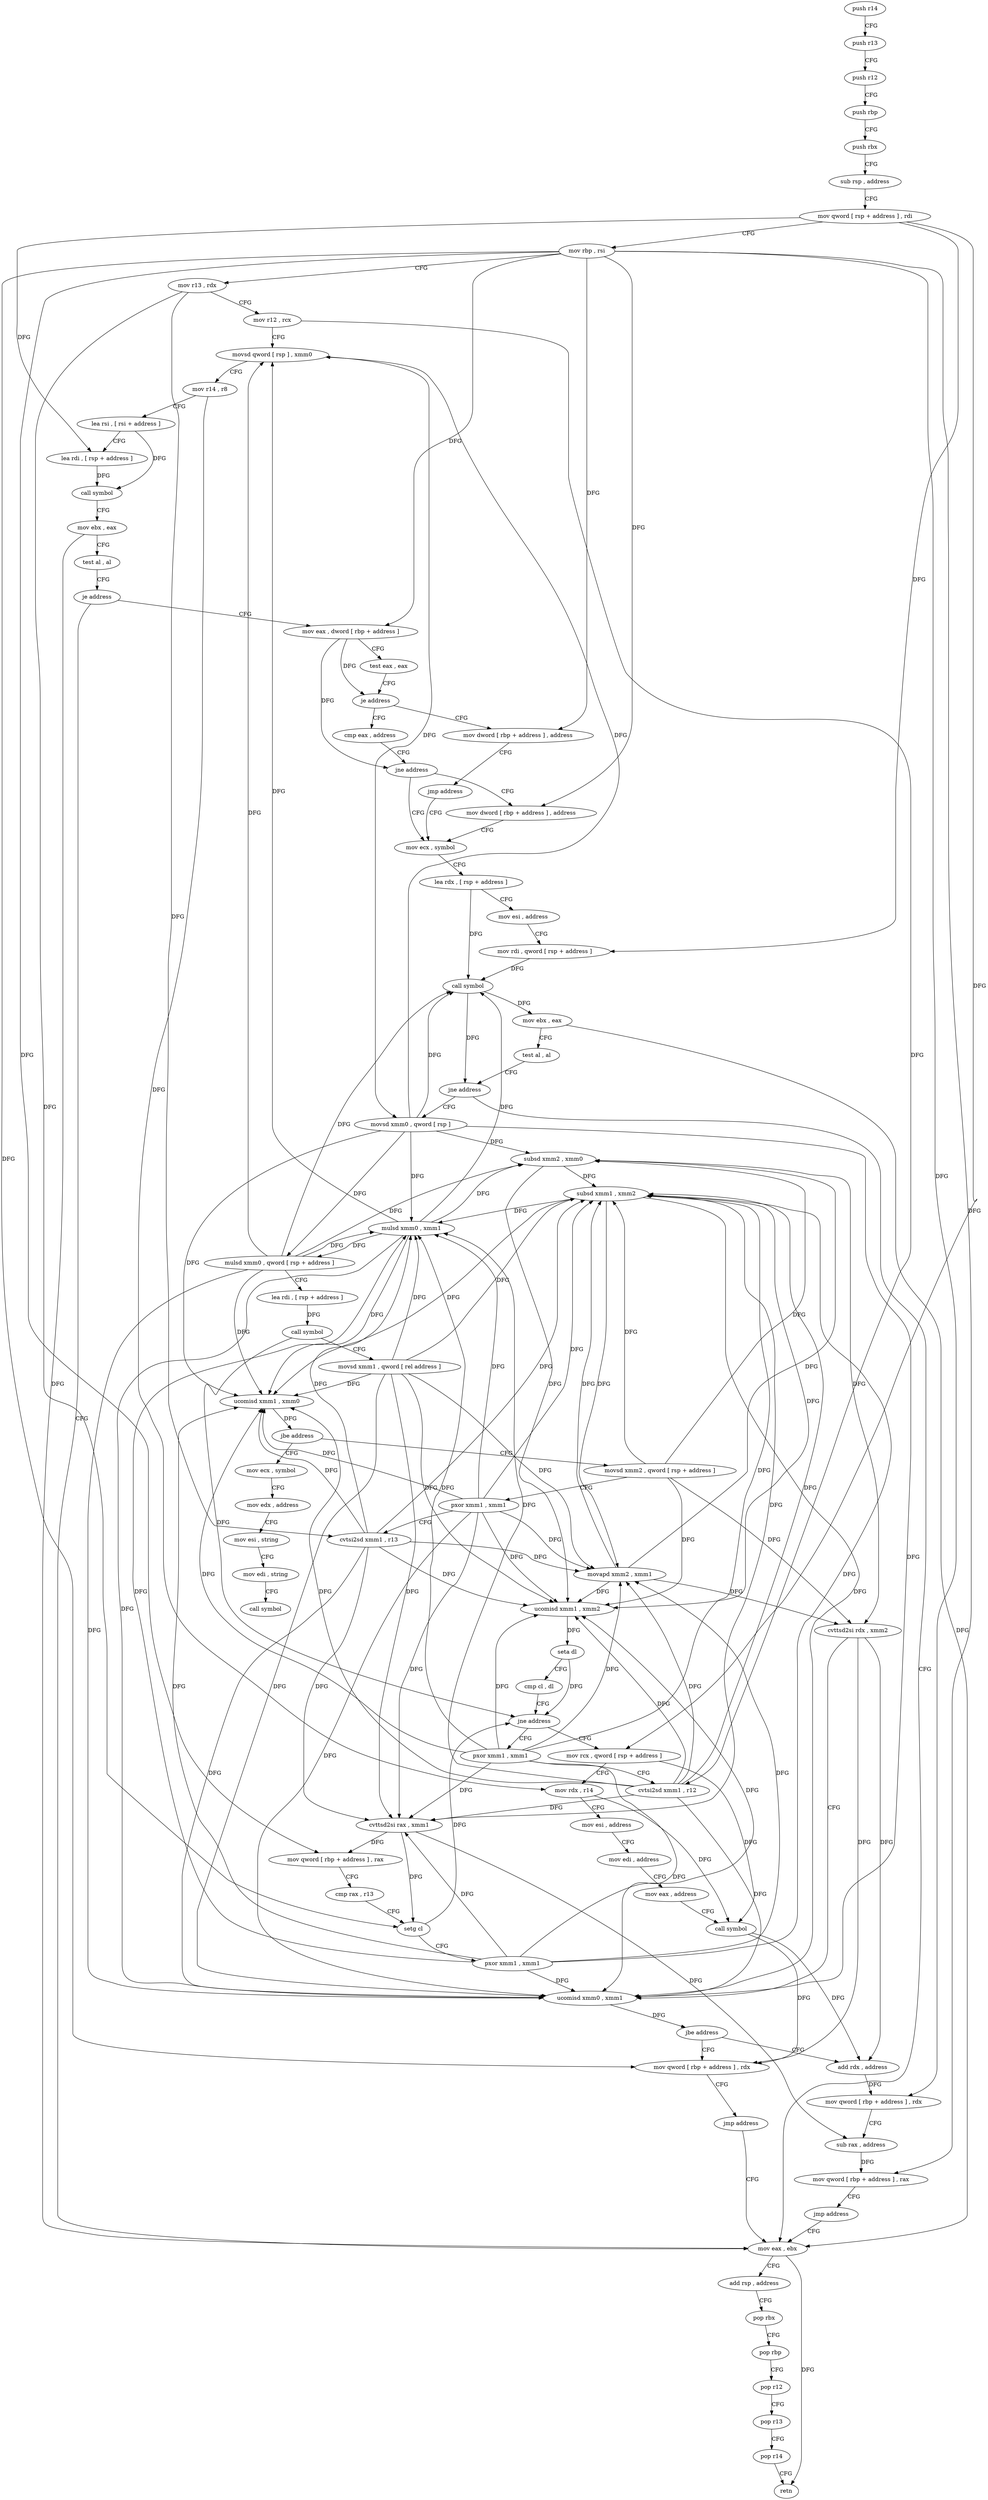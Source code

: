 digraph "func" {
"4244841" [label = "push r14" ]
"4244843" [label = "push r13" ]
"4244845" [label = "push r12" ]
"4244847" [label = "push rbp" ]
"4244848" [label = "push rbx" ]
"4244849" [label = "sub rsp , address" ]
"4244853" [label = "mov qword [ rsp + address ] , rdi" ]
"4244858" [label = "mov rbp , rsi" ]
"4244861" [label = "mov r13 , rdx" ]
"4244864" [label = "mov r12 , rcx" ]
"4244867" [label = "movsd qword [ rsp ] , xmm0" ]
"4244872" [label = "mov r14 , r8" ]
"4244875" [label = "lea rsi , [ rsi + address ]" ]
"4244879" [label = "lea rdi , [ rsp + address ]" ]
"4244884" [label = "call symbol" ]
"4244889" [label = "mov ebx , eax" ]
"4244891" [label = "test al , al" ]
"4244893" [label = "je address" ]
"4244945" [label = "mov eax , ebx" ]
"4244895" [label = "mov eax , dword [ rbp + address ]" ]
"4244947" [label = "add rsp , address" ]
"4244951" [label = "pop rbx" ]
"4244952" [label = "pop rbp" ]
"4244953" [label = "pop r12" ]
"4244955" [label = "pop r13" ]
"4244957" [label = "pop r14" ]
"4244959" [label = "retn" ]
"4244898" [label = "test eax , eax" ]
"4244900" [label = "je address" ]
"4244960" [label = "mov dword [ rbp + address ] , address" ]
"4244902" [label = "cmp eax , address" ]
"4244967" [label = "jmp address" ]
"4244914" [label = "mov ecx , symbol" ]
"4244905" [label = "jne address" ]
"4244907" [label = "mov dword [ rbp + address ] , address" ]
"4244919" [label = "lea rdx , [ rsp + address ]" ]
"4244924" [label = "mov esi , address" ]
"4244929" [label = "mov rdi , qword [ rsp + address ]" ]
"4244934" [label = "call symbol" ]
"4244939" [label = "mov ebx , eax" ]
"4244941" [label = "test al , al" ]
"4244943" [label = "jne address" ]
"4244969" [label = "movsd xmm0 , qword [ rsp ]" ]
"4244974" [label = "mulsd xmm0 , qword [ rsp + address ]" ]
"4244980" [label = "lea rdi , [ rsp + address ]" ]
"4244985" [label = "call symbol" ]
"4244990" [label = "movsd xmm1 , qword [ rel address ]" ]
"4244998" [label = "mulsd xmm0 , xmm1" ]
"4245002" [label = "ucomisd xmm1 , xmm0" ]
"4245006" [label = "jbe address" ]
"4245109" [label = "mov ecx , symbol" ]
"4245008" [label = "movsd xmm2 , qword [ rsp + address ]" ]
"4245114" [label = "mov edx , address" ]
"4245119" [label = "mov esi , string" ]
"4245124" [label = "mov edi , string" ]
"4245129" [label = "call symbol" ]
"4245014" [label = "pxor xmm1 , xmm1" ]
"4245018" [label = "cvtsi2sd xmm1 , r13" ]
"4245023" [label = "subsd xmm1 , xmm2" ]
"4245027" [label = "cvttsd2si rax , xmm1" ]
"4245032" [label = "mov qword [ rbp + address ] , rax" ]
"4245036" [label = "cmp rax , r13" ]
"4245039" [label = "setg cl" ]
"4245042" [label = "pxor xmm1 , xmm1" ]
"4245046" [label = "ucomisd xmm1 , xmm2" ]
"4245050" [label = "seta dl" ]
"4245053" [label = "cmp cl , dl" ]
"4245055" [label = "jne address" ]
"4245134" [label = "mov rcx , qword [ rsp + address ]" ]
"4245057" [label = "pxor xmm1 , xmm1" ]
"4245139" [label = "mov rdx , r14" ]
"4245142" [label = "mov esi , address" ]
"4245147" [label = "mov edi , address" ]
"4245152" [label = "mov eax , address" ]
"4245157" [label = "call symbol" ]
"4245162" [label = "mov qword [ rbp + address ] , rdx" ]
"4245061" [label = "cvtsi2sd xmm1 , r12" ]
"4245066" [label = "movapd xmm2 , xmm1" ]
"4245070" [label = "subsd xmm2 , xmm0" ]
"4245074" [label = "cvttsd2si rdx , xmm2" ]
"4245079" [label = "ucomisd xmm0 , xmm1" ]
"4245083" [label = "jbe address" ]
"4245085" [label = "add rdx , address" ]
"4245166" [label = "jmp address" ]
"4245092" [label = "mov qword [ rbp + address ] , rdx" ]
"4245096" [label = "sub rax , address" ]
"4245100" [label = "mov qword [ rbp + address ] , rax" ]
"4245104" [label = "jmp address" ]
"4244841" -> "4244843" [ label = "CFG" ]
"4244843" -> "4244845" [ label = "CFG" ]
"4244845" -> "4244847" [ label = "CFG" ]
"4244847" -> "4244848" [ label = "CFG" ]
"4244848" -> "4244849" [ label = "CFG" ]
"4244849" -> "4244853" [ label = "CFG" ]
"4244853" -> "4244858" [ label = "CFG" ]
"4244853" -> "4244929" [ label = "DFG" ]
"4244853" -> "4245134" [ label = "DFG" ]
"4244853" -> "4244879" [ label = "DFG" ]
"4244858" -> "4244861" [ label = "CFG" ]
"4244858" -> "4244895" [ label = "DFG" ]
"4244858" -> "4244960" [ label = "DFG" ]
"4244858" -> "4244907" [ label = "DFG" ]
"4244858" -> "4245032" [ label = "DFG" ]
"4244858" -> "4245162" [ label = "DFG" ]
"4244858" -> "4245092" [ label = "DFG" ]
"4244858" -> "4245100" [ label = "DFG" ]
"4244861" -> "4244864" [ label = "CFG" ]
"4244861" -> "4245018" [ label = "DFG" ]
"4244861" -> "4245039" [ label = "DFG" ]
"4244864" -> "4244867" [ label = "CFG" ]
"4244864" -> "4245061" [ label = "DFG" ]
"4244867" -> "4244872" [ label = "CFG" ]
"4244867" -> "4244969" [ label = "DFG" ]
"4244872" -> "4244875" [ label = "CFG" ]
"4244872" -> "4245139" [ label = "DFG" ]
"4244875" -> "4244879" [ label = "CFG" ]
"4244875" -> "4244884" [ label = "DFG" ]
"4244879" -> "4244884" [ label = "DFG" ]
"4244884" -> "4244889" [ label = "CFG" ]
"4244889" -> "4244891" [ label = "CFG" ]
"4244889" -> "4244945" [ label = "DFG" ]
"4244891" -> "4244893" [ label = "CFG" ]
"4244893" -> "4244945" [ label = "CFG" ]
"4244893" -> "4244895" [ label = "CFG" ]
"4244945" -> "4244947" [ label = "CFG" ]
"4244945" -> "4244959" [ label = "DFG" ]
"4244895" -> "4244898" [ label = "CFG" ]
"4244895" -> "4244900" [ label = "DFG" ]
"4244895" -> "4244905" [ label = "DFG" ]
"4244947" -> "4244951" [ label = "CFG" ]
"4244951" -> "4244952" [ label = "CFG" ]
"4244952" -> "4244953" [ label = "CFG" ]
"4244953" -> "4244955" [ label = "CFG" ]
"4244955" -> "4244957" [ label = "CFG" ]
"4244957" -> "4244959" [ label = "CFG" ]
"4244898" -> "4244900" [ label = "CFG" ]
"4244900" -> "4244960" [ label = "CFG" ]
"4244900" -> "4244902" [ label = "CFG" ]
"4244960" -> "4244967" [ label = "CFG" ]
"4244902" -> "4244905" [ label = "CFG" ]
"4244967" -> "4244914" [ label = "CFG" ]
"4244914" -> "4244919" [ label = "CFG" ]
"4244905" -> "4244914" [ label = "CFG" ]
"4244905" -> "4244907" [ label = "CFG" ]
"4244907" -> "4244914" [ label = "CFG" ]
"4244919" -> "4244924" [ label = "CFG" ]
"4244919" -> "4244934" [ label = "DFG" ]
"4244924" -> "4244929" [ label = "CFG" ]
"4244929" -> "4244934" [ label = "DFG" ]
"4244934" -> "4244939" [ label = "DFG" ]
"4244934" -> "4244943" [ label = "DFG" ]
"4244939" -> "4244941" [ label = "CFG" ]
"4244939" -> "4244945" [ label = "DFG" ]
"4244941" -> "4244943" [ label = "CFG" ]
"4244943" -> "4244969" [ label = "CFG" ]
"4244943" -> "4244945" [ label = "CFG" ]
"4244969" -> "4244974" [ label = "DFG" ]
"4244969" -> "4244867" [ label = "DFG" ]
"4244969" -> "4244934" [ label = "DFG" ]
"4244969" -> "4244998" [ label = "DFG" ]
"4244969" -> "4245002" [ label = "DFG" ]
"4244969" -> "4245070" [ label = "DFG" ]
"4244969" -> "4245079" [ label = "DFG" ]
"4244974" -> "4244980" [ label = "CFG" ]
"4244974" -> "4244867" [ label = "DFG" ]
"4244974" -> "4244934" [ label = "DFG" ]
"4244974" -> "4244998" [ label = "DFG" ]
"4244974" -> "4245002" [ label = "DFG" ]
"4244974" -> "4245070" [ label = "DFG" ]
"4244974" -> "4245079" [ label = "DFG" ]
"4244980" -> "4244985" [ label = "DFG" ]
"4244985" -> "4244990" [ label = "CFG" ]
"4244985" -> "4245055" [ label = "DFG" ]
"4244990" -> "4244998" [ label = "DFG" ]
"4244990" -> "4245002" [ label = "DFG" ]
"4244990" -> "4245023" [ label = "DFG" ]
"4244990" -> "4245027" [ label = "DFG" ]
"4244990" -> "4245046" [ label = "DFG" ]
"4244990" -> "4245066" [ label = "DFG" ]
"4244990" -> "4245079" [ label = "DFG" ]
"4244998" -> "4245002" [ label = "DFG" ]
"4244998" -> "4244867" [ label = "DFG" ]
"4244998" -> "4244934" [ label = "DFG" ]
"4244998" -> "4244974" [ label = "DFG" ]
"4244998" -> "4245070" [ label = "DFG" ]
"4244998" -> "4245079" [ label = "DFG" ]
"4245002" -> "4245006" [ label = "DFG" ]
"4245006" -> "4245109" [ label = "CFG" ]
"4245006" -> "4245008" [ label = "CFG" ]
"4245109" -> "4245114" [ label = "CFG" ]
"4245008" -> "4245014" [ label = "CFG" ]
"4245008" -> "4245023" [ label = "DFG" ]
"4245008" -> "4245046" [ label = "DFG" ]
"4245008" -> "4245070" [ label = "DFG" ]
"4245008" -> "4245074" [ label = "DFG" ]
"4245114" -> "4245119" [ label = "CFG" ]
"4245119" -> "4245124" [ label = "CFG" ]
"4245124" -> "4245129" [ label = "CFG" ]
"4245014" -> "4245018" [ label = "CFG" ]
"4245014" -> "4244998" [ label = "DFG" ]
"4245014" -> "4245002" [ label = "DFG" ]
"4245014" -> "4245023" [ label = "DFG" ]
"4245014" -> "4245027" [ label = "DFG" ]
"4245014" -> "4245046" [ label = "DFG" ]
"4245014" -> "4245066" [ label = "DFG" ]
"4245014" -> "4245079" [ label = "DFG" ]
"4245018" -> "4245023" [ label = "DFG" ]
"4245018" -> "4244998" [ label = "DFG" ]
"4245018" -> "4245002" [ label = "DFG" ]
"4245018" -> "4245027" [ label = "DFG" ]
"4245018" -> "4245046" [ label = "DFG" ]
"4245018" -> "4245066" [ label = "DFG" ]
"4245018" -> "4245079" [ label = "DFG" ]
"4245023" -> "4245027" [ label = "DFG" ]
"4245023" -> "4244998" [ label = "DFG" ]
"4245023" -> "4245002" [ label = "DFG" ]
"4245023" -> "4245046" [ label = "DFG" ]
"4245023" -> "4245066" [ label = "DFG" ]
"4245023" -> "4245079" [ label = "DFG" ]
"4245027" -> "4245032" [ label = "DFG" ]
"4245027" -> "4245039" [ label = "DFG" ]
"4245027" -> "4245096" [ label = "DFG" ]
"4245032" -> "4245036" [ label = "CFG" ]
"4245036" -> "4245039" [ label = "CFG" ]
"4245039" -> "4245042" [ label = "CFG" ]
"4245039" -> "4245055" [ label = "DFG" ]
"4245042" -> "4245046" [ label = "DFG" ]
"4245042" -> "4244998" [ label = "DFG" ]
"4245042" -> "4245027" [ label = "DFG" ]
"4245042" -> "4245002" [ label = "DFG" ]
"4245042" -> "4245023" [ label = "DFG" ]
"4245042" -> "4245066" [ label = "DFG" ]
"4245042" -> "4245079" [ label = "DFG" ]
"4245046" -> "4245050" [ label = "DFG" ]
"4245050" -> "4245053" [ label = "CFG" ]
"4245050" -> "4245055" [ label = "DFG" ]
"4245053" -> "4245055" [ label = "CFG" ]
"4245055" -> "4245134" [ label = "CFG" ]
"4245055" -> "4245057" [ label = "CFG" ]
"4245134" -> "4245139" [ label = "CFG" ]
"4245134" -> "4245157" [ label = "DFG" ]
"4245057" -> "4245061" [ label = "CFG" ]
"4245057" -> "4244998" [ label = "DFG" ]
"4245057" -> "4245027" [ label = "DFG" ]
"4245057" -> "4245002" [ label = "DFG" ]
"4245057" -> "4245023" [ label = "DFG" ]
"4245057" -> "4245046" [ label = "DFG" ]
"4245057" -> "4245066" [ label = "DFG" ]
"4245057" -> "4245079" [ label = "DFG" ]
"4245139" -> "4245142" [ label = "CFG" ]
"4245139" -> "4245157" [ label = "DFG" ]
"4245142" -> "4245147" [ label = "CFG" ]
"4245147" -> "4245152" [ label = "CFG" ]
"4245152" -> "4245157" [ label = "CFG" ]
"4245157" -> "4245162" [ label = "DFG" ]
"4245157" -> "4245085" [ label = "DFG" ]
"4245162" -> "4245166" [ label = "CFG" ]
"4245061" -> "4245066" [ label = "DFG" ]
"4245061" -> "4244998" [ label = "DFG" ]
"4245061" -> "4245027" [ label = "DFG" ]
"4245061" -> "4245002" [ label = "DFG" ]
"4245061" -> "4245023" [ label = "DFG" ]
"4245061" -> "4245046" [ label = "DFG" ]
"4245061" -> "4245079" [ label = "DFG" ]
"4245066" -> "4245070" [ label = "DFG" ]
"4245066" -> "4245023" [ label = "DFG" ]
"4245066" -> "4245046" [ label = "DFG" ]
"4245066" -> "4245074" [ label = "DFG" ]
"4245070" -> "4245074" [ label = "DFG" ]
"4245070" -> "4245023" [ label = "DFG" ]
"4245070" -> "4245046" [ label = "DFG" ]
"4245074" -> "4245079" [ label = "CFG" ]
"4245074" -> "4245162" [ label = "DFG" ]
"4245074" -> "4245085" [ label = "DFG" ]
"4245079" -> "4245083" [ label = "DFG" ]
"4245083" -> "4245162" [ label = "CFG" ]
"4245083" -> "4245085" [ label = "CFG" ]
"4245085" -> "4245092" [ label = "DFG" ]
"4245166" -> "4244945" [ label = "CFG" ]
"4245092" -> "4245096" [ label = "CFG" ]
"4245096" -> "4245100" [ label = "DFG" ]
"4245100" -> "4245104" [ label = "CFG" ]
"4245104" -> "4244945" [ label = "CFG" ]
}
